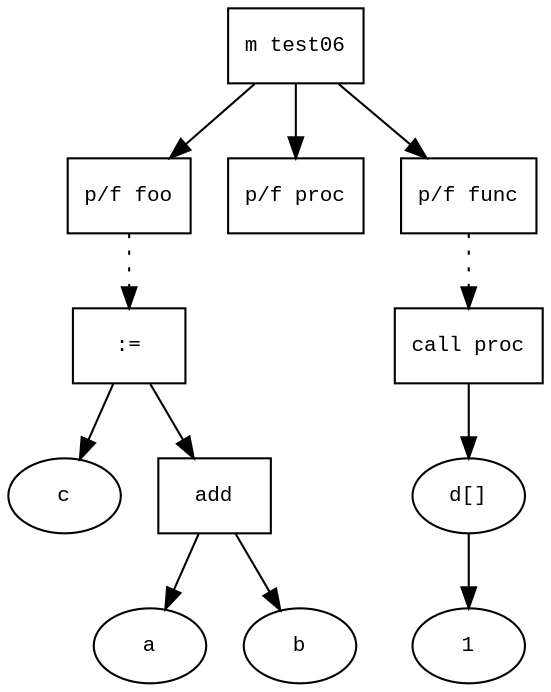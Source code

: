 digraph AST {
  graph [fontname="Times New Roman",fontsize=10];
  node  [fontname="Courier New",fontsize=10];
  edge  [fontname="Times New Roman",fontsize=10];

  node0 [label="m test06",shape=box];
  node1 [label="p/f foo",shape=box];
  node6 [label=":=",shape=box];
  node2 [label="c",shape=ellipse];
  node6->node2;
  node5 [label="add",shape=box];
  node3 [label="a",shape=ellipse];
  node5->node3;
  node4 [label="b",shape=ellipse];
  node5->node4;
  node6->node5;
  node1 -> node6 [style=dotted];
  node0 -> node1;
  node7 [label="p/f proc",shape=box];
  node0 -> node7;
  node8 [label="p/f func",shape=box];
  node9 [label="call proc",shape=box];
  node10 [label="d[]",shape=ellipse];
  node11 [label="1",shape=ellipse];
  node10-> node11;
  node9->node10;
  node8 -> node9 [style=dotted];
  node0 -> node8;
}
